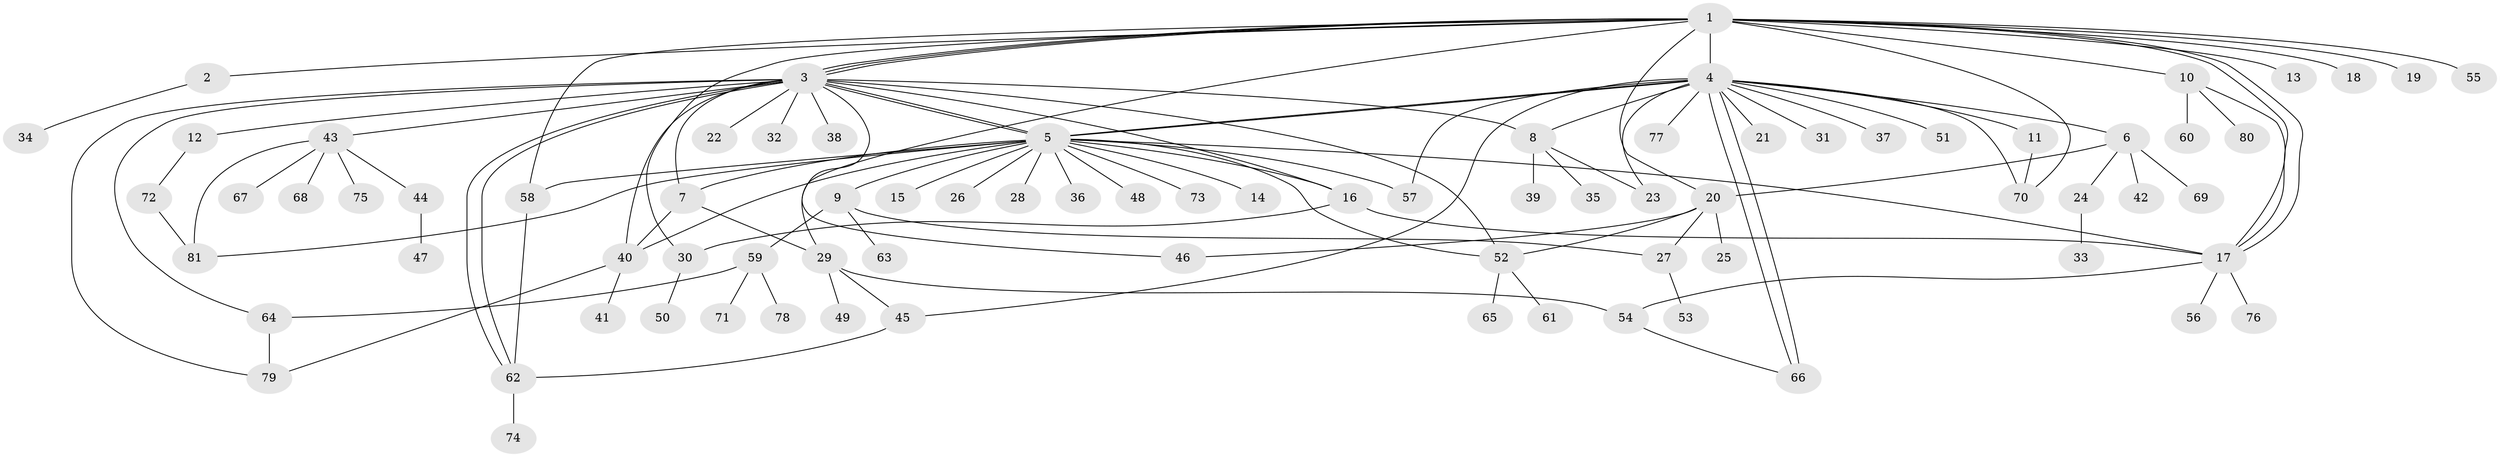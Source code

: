 // coarse degree distribution, {27: 0.015625, 1: 0.625, 16: 0.015625, 18: 0.015625, 4: 0.0625, 5: 0.0625, 6: 0.03125, 2: 0.078125, 8: 0.015625, 3: 0.078125}
// Generated by graph-tools (version 1.1) at 2025/23/03/03/25 07:23:51]
// undirected, 81 vertices, 118 edges
graph export_dot {
graph [start="1"]
  node [color=gray90,style=filled];
  1;
  2;
  3;
  4;
  5;
  6;
  7;
  8;
  9;
  10;
  11;
  12;
  13;
  14;
  15;
  16;
  17;
  18;
  19;
  20;
  21;
  22;
  23;
  24;
  25;
  26;
  27;
  28;
  29;
  30;
  31;
  32;
  33;
  34;
  35;
  36;
  37;
  38;
  39;
  40;
  41;
  42;
  43;
  44;
  45;
  46;
  47;
  48;
  49;
  50;
  51;
  52;
  53;
  54;
  55;
  56;
  57;
  58;
  59;
  60;
  61;
  62;
  63;
  64;
  65;
  66;
  67;
  68;
  69;
  70;
  71;
  72;
  73;
  74;
  75;
  76;
  77;
  78;
  79;
  80;
  81;
  1 -- 2;
  1 -- 3;
  1 -- 3;
  1 -- 3;
  1 -- 4;
  1 -- 10;
  1 -- 13;
  1 -- 17;
  1 -- 17;
  1 -- 18;
  1 -- 19;
  1 -- 20;
  1 -- 29;
  1 -- 30;
  1 -- 55;
  1 -- 58;
  1 -- 70;
  2 -- 34;
  3 -- 5;
  3 -- 5;
  3 -- 7;
  3 -- 8;
  3 -- 12;
  3 -- 16;
  3 -- 22;
  3 -- 32;
  3 -- 38;
  3 -- 40;
  3 -- 43;
  3 -- 46;
  3 -- 52;
  3 -- 62;
  3 -- 62;
  3 -- 64;
  3 -- 79;
  4 -- 5;
  4 -- 5;
  4 -- 6;
  4 -- 8;
  4 -- 11;
  4 -- 21;
  4 -- 23;
  4 -- 31;
  4 -- 37;
  4 -- 45;
  4 -- 51;
  4 -- 57;
  4 -- 66;
  4 -- 66;
  4 -- 70;
  4 -- 77;
  5 -- 7;
  5 -- 9;
  5 -- 14;
  5 -- 15;
  5 -- 16;
  5 -- 17;
  5 -- 26;
  5 -- 28;
  5 -- 36;
  5 -- 40;
  5 -- 48;
  5 -- 52;
  5 -- 57;
  5 -- 58;
  5 -- 73;
  5 -- 81;
  6 -- 20;
  6 -- 24;
  6 -- 42;
  6 -- 69;
  7 -- 29;
  7 -- 40;
  8 -- 23;
  8 -- 35;
  8 -- 39;
  9 -- 27;
  9 -- 59;
  9 -- 63;
  10 -- 17;
  10 -- 60;
  10 -- 80;
  11 -- 70;
  12 -- 72;
  16 -- 17;
  16 -- 30;
  17 -- 54;
  17 -- 56;
  17 -- 76;
  20 -- 25;
  20 -- 27;
  20 -- 46;
  20 -- 52;
  24 -- 33;
  27 -- 53;
  29 -- 45;
  29 -- 49;
  29 -- 54;
  30 -- 50;
  40 -- 41;
  40 -- 79;
  43 -- 44;
  43 -- 67;
  43 -- 68;
  43 -- 75;
  43 -- 81;
  44 -- 47;
  45 -- 62;
  52 -- 61;
  52 -- 65;
  54 -- 66;
  58 -- 62;
  59 -- 64;
  59 -- 71;
  59 -- 78;
  62 -- 74;
  64 -- 79;
  72 -- 81;
}
